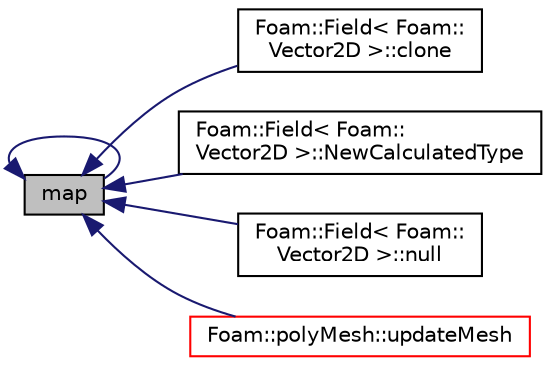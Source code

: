 digraph "map"
{
  bgcolor="transparent";
  edge [fontname="Helvetica",fontsize="10",labelfontname="Helvetica",labelfontsize="10"];
  node [fontname="Helvetica",fontsize="10",shape=record];
  rankdir="LR";
  Node54 [label="map",height=0.2,width=0.4,color="black", fillcolor="grey75", style="filled", fontcolor="black"];
  Node54 -> Node55 [dir="back",color="midnightblue",fontsize="10",style="solid",fontname="Helvetica"];
  Node55 [label="Foam::Field\< Foam::\lVector2D \>::clone",height=0.2,width=0.4,color="black",URL="$a27573.html#aadd9cddcddcdbe661c09a588c3f8496a",tooltip="Clone. "];
  Node54 -> Node54 [dir="back",color="midnightblue",fontsize="10",style="solid",fontname="Helvetica"];
  Node54 -> Node56 [dir="back",color="midnightblue",fontsize="10",style="solid",fontname="Helvetica"];
  Node56 [label="Foam::Field\< Foam::\lVector2D \>::NewCalculatedType",height=0.2,width=0.4,color="black",URL="$a27573.html#ae6bdf47436f49314cb0fc784144bf18f",tooltip="Return a pointer to a new calculatedFvPatchFieldField created on. "];
  Node54 -> Node57 [dir="back",color="midnightblue",fontsize="10",style="solid",fontname="Helvetica"];
  Node57 [label="Foam::Field\< Foam::\lVector2D \>::null",height=0.2,width=0.4,color="black",URL="$a27573.html#ae0b3a6fd625bba5be58a9219a6afac42",tooltip="Return a null field. "];
  Node54 -> Node58 [dir="back",color="midnightblue",fontsize="10",style="solid",fontname="Helvetica"];
  Node58 [label="Foam::polyMesh::updateMesh",height=0.2,width=0.4,color="red",URL="$a28565.html#a9c8cde0b192708d622d874f8cc2df66d",tooltip="Update the mesh corresponding to given map. "];
}
